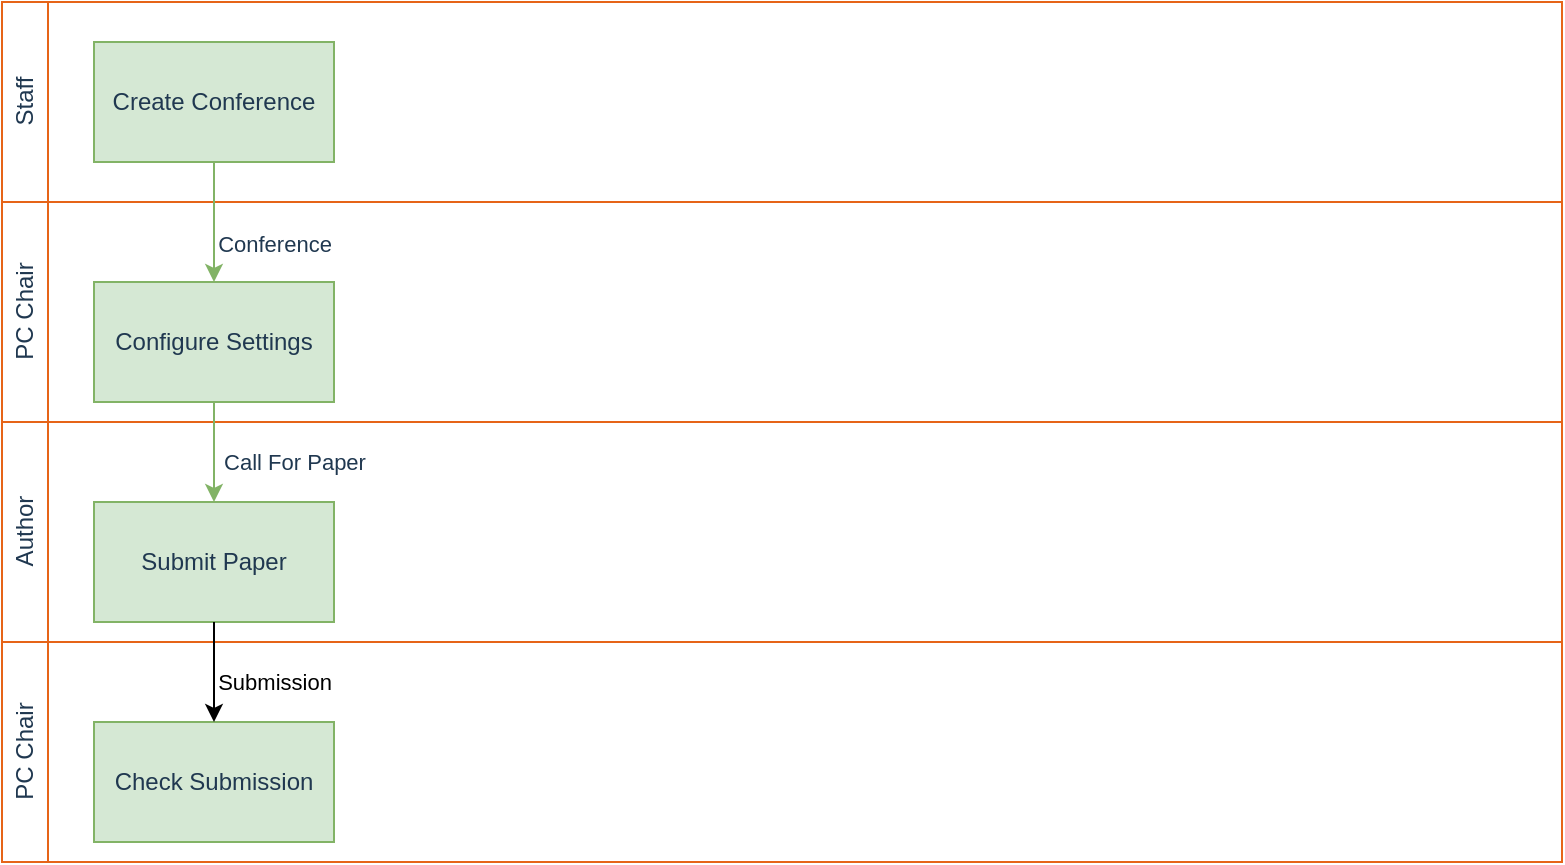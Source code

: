 <mxfile version="21.3.4" type="github">
  <diagram id="C5RBs43oDa-KdzZeNtuy" name="Page-1">
    <mxGraphModel dx="868" dy="739" grid="1" gridSize="10" guides="1" tooltips="1" connect="1" arrows="1" fold="1" page="1" pageScale="1" pageWidth="827" pageHeight="1169" math="0" shadow="0">
      <root>
        <mxCell id="WIyWlLk6GJQsqaUBKTNV-0" />
        <mxCell id="WIyWlLk6GJQsqaUBKTNV-1" parent="WIyWlLk6GJQsqaUBKTNV-0" />
        <mxCell id="1gJPdEI6X4SfCQnjHYrI-3" value="&lt;span style=&quot;font-weight: normal;&quot;&gt;&lt;font color=&quot;#203850&quot;&gt;Staff&lt;/font&gt;&lt;/span&gt;" style="swimlane;horizontal=0;whiteSpace=wrap;html=1;strokeColor=#E66418;" vertex="1" parent="WIyWlLk6GJQsqaUBKTNV-1">
          <mxGeometry x="34" y="20" width="780" height="100" as="geometry">
            <mxRectangle x="100" y="10" width="40" height="150" as="alternateBounds" />
          </mxGeometry>
        </mxCell>
        <mxCell id="1gJPdEI6X4SfCQnjHYrI-4" value="&lt;font color=&quot;#203850&quot;&gt;Create Conference&lt;/font&gt;" style="rounded=0;whiteSpace=wrap;html=1;fillColor=#d5e8d4;strokeColor=#82b366;" vertex="1" parent="1gJPdEI6X4SfCQnjHYrI-3">
          <mxGeometry x="46" y="20" width="120" height="60" as="geometry" />
        </mxCell>
        <mxCell id="1gJPdEI6X4SfCQnjHYrI-5" value="&lt;font color=&quot;#203850&quot;&gt;&lt;span style=&quot;font-weight: 400;&quot;&gt;PC Chair&lt;br&gt;&lt;/span&gt;&lt;/font&gt;" style="swimlane;horizontal=0;whiteSpace=wrap;html=1;strokeColor=#E66418;" vertex="1" parent="WIyWlLk6GJQsqaUBKTNV-1">
          <mxGeometry x="34" y="120" width="780" height="110" as="geometry">
            <mxRectangle x="100" y="10" width="40" height="150" as="alternateBounds" />
          </mxGeometry>
        </mxCell>
        <mxCell id="1gJPdEI6X4SfCQnjHYrI-6" value="&lt;font color=&quot;#203850&quot;&gt;Configure Settings&lt;/font&gt;" style="rounded=0;whiteSpace=wrap;html=1;fillColor=#d5e8d4;strokeColor=#82b366;" vertex="1" parent="1gJPdEI6X4SfCQnjHYrI-5">
          <mxGeometry x="46" y="40" width="120" height="60" as="geometry" />
        </mxCell>
        <mxCell id="1gJPdEI6X4SfCQnjHYrI-8" style="edgeStyle=orthogonalEdgeStyle;rounded=0;orthogonalLoop=1;jettySize=auto;html=1;entryX=0.5;entryY=0;entryDx=0;entryDy=0;fillColor=#d5e8d4;strokeColor=#82b366;" edge="1" parent="WIyWlLk6GJQsqaUBKTNV-1" source="1gJPdEI6X4SfCQnjHYrI-4" target="1gJPdEI6X4SfCQnjHYrI-6">
          <mxGeometry relative="1" as="geometry" />
        </mxCell>
        <mxCell id="1gJPdEI6X4SfCQnjHYrI-9" value="&lt;font color=&quot;#203850&quot;&gt;Conference&lt;/font&gt;" style="edgeLabel;html=1;align=center;verticalAlign=middle;resizable=0;points=[];" vertex="1" connectable="0" parent="1gJPdEI6X4SfCQnjHYrI-8">
          <mxGeometry x="-0.391" y="-1" relative="1" as="geometry">
            <mxPoint x="31" y="22" as="offset" />
          </mxGeometry>
        </mxCell>
        <mxCell id="1gJPdEI6X4SfCQnjHYrI-10" value="&lt;font color=&quot;#203850&quot;&gt;&lt;span style=&quot;font-weight: 400;&quot;&gt;Author&lt;br&gt;&lt;/span&gt;&lt;/font&gt;" style="swimlane;horizontal=0;whiteSpace=wrap;html=1;strokeColor=#E66418;" vertex="1" parent="WIyWlLk6GJQsqaUBKTNV-1">
          <mxGeometry x="34" y="230" width="780" height="110" as="geometry">
            <mxRectangle x="100" y="10" width="40" height="150" as="alternateBounds" />
          </mxGeometry>
        </mxCell>
        <mxCell id="1gJPdEI6X4SfCQnjHYrI-11" value="&lt;font color=&quot;#203850&quot;&gt;Submit Paper&lt;/font&gt;" style="rounded=0;whiteSpace=wrap;html=1;fillColor=#d5e8d4;strokeColor=#82b366;" vertex="1" parent="1gJPdEI6X4SfCQnjHYrI-10">
          <mxGeometry x="46" y="40" width="120" height="60" as="geometry" />
        </mxCell>
        <mxCell id="1gJPdEI6X4SfCQnjHYrI-15" value="&lt;font color=&quot;#203850&quot;&gt;Call For Paper&lt;/font&gt;" style="edgeStyle=orthogonalEdgeStyle;rounded=0;orthogonalLoop=1;jettySize=auto;html=1;exitX=0.5;exitY=1;exitDx=0;exitDy=0;entryX=0.5;entryY=0;entryDx=0;entryDy=0;strokeColor=#82b366;" edge="1" parent="WIyWlLk6GJQsqaUBKTNV-1" source="1gJPdEI6X4SfCQnjHYrI-6" target="1gJPdEI6X4SfCQnjHYrI-11">
          <mxGeometry x="0.2" y="40" relative="1" as="geometry">
            <mxPoint as="offset" />
          </mxGeometry>
        </mxCell>
        <mxCell id="1gJPdEI6X4SfCQnjHYrI-16" value="&lt;font color=&quot;#203850&quot;&gt;&lt;span style=&quot;font-weight: 400;&quot;&gt;PC Chair&lt;br&gt;&lt;/span&gt;&lt;/font&gt;" style="swimlane;horizontal=0;whiteSpace=wrap;html=1;strokeColor=#E66418;" vertex="1" parent="WIyWlLk6GJQsqaUBKTNV-1">
          <mxGeometry x="34" y="340" width="780" height="110" as="geometry">
            <mxRectangle x="100" y="10" width="40" height="150" as="alternateBounds" />
          </mxGeometry>
        </mxCell>
        <mxCell id="1gJPdEI6X4SfCQnjHYrI-17" value="&lt;font color=&quot;#203850&quot;&gt;Check Submission&lt;/font&gt;" style="rounded=0;whiteSpace=wrap;html=1;fillColor=#d5e8d4;strokeColor=#82b366;" vertex="1" parent="1gJPdEI6X4SfCQnjHYrI-16">
          <mxGeometry x="46" y="40" width="120" height="60" as="geometry" />
        </mxCell>
        <mxCell id="1gJPdEI6X4SfCQnjHYrI-18" value="Submission" style="edgeStyle=orthogonalEdgeStyle;rounded=0;orthogonalLoop=1;jettySize=auto;html=1;exitX=0.5;exitY=1;exitDx=0;exitDy=0;entryX=0.5;entryY=0;entryDx=0;entryDy=0;" edge="1" parent="WIyWlLk6GJQsqaUBKTNV-1" source="1gJPdEI6X4SfCQnjHYrI-11" target="1gJPdEI6X4SfCQnjHYrI-17">
          <mxGeometry x="0.2" y="30" relative="1" as="geometry">
            <mxPoint as="offset" />
          </mxGeometry>
        </mxCell>
      </root>
    </mxGraphModel>
  </diagram>
</mxfile>
